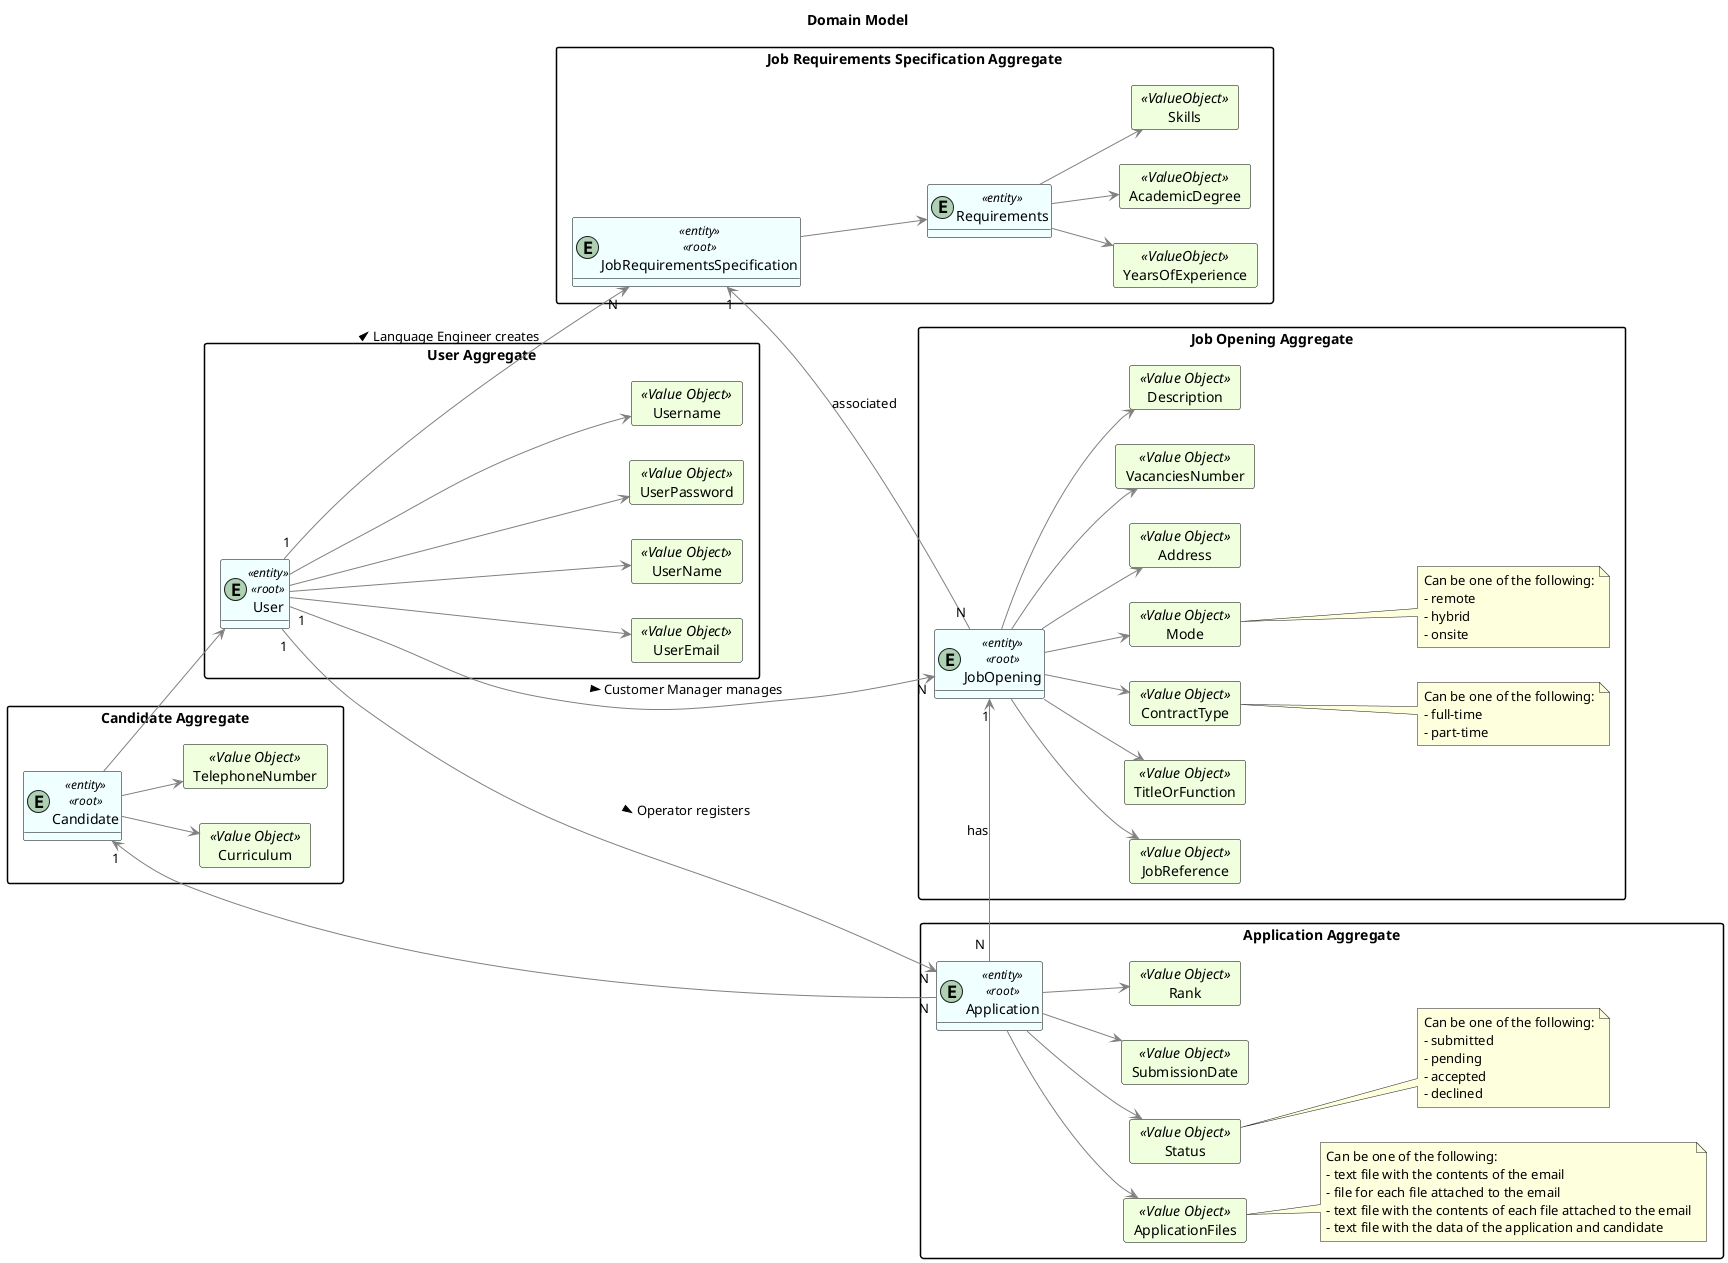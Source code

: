 @startuml
hide methods
left to right direction
'skinparam linetype ortho

Title "Domain Model"

skinparam class {
    LifeLineBorderColor DarkBlue
    LifeLineBackgroundColor APPLICATION
    BackgroundColor #F0FFFF
    ArrowColor grey
    BorderColor black
}

skinparam packageStyle rectangle

skinparam card {
    LifeLineBorderColor Green
    LifeLineBackgroundColor APPLICATION
    BackgroundColor #F0FFDD
    ArrowColor DarkGrey
    BorderColor Black
}


package "Job Requirements Specification Aggregate"{
entity JobRequirementsSpecification <<entity>><<root>>

    entity Requirements <<entity>>

        card YearsOfExperience <<ValueObject>>{
        }
        card AcademicDegree <<ValueObject>>{
        }
        card Skills <<ValueObject>>{
        }

        Requirements --> YearsOfExperience
        Requirements --> AcademicDegree
        Requirements --> Skills

    JobRequirementsSpecification --> Requirements

}

package "Job Opening Aggregate"{
entity JobOpening <<entity>><<root>>

    card JobReference <<Value Object>> {
    }
    card TitleOrFunction <<Value Object>> {
    }
    card ContractType <<Value Object>> {
    }
    card Mode <<Value Object>> {
    }
    card Address <<Value Object>> {
    }
    card VacanciesNumber <<Value Object>> {
    }
    card Description <<Value Object>> {
    }

    JobOpening --> JobReference
    JobOpening --> TitleOrFunction
    JobOpening --> ContractType
    JobOpening --> Mode
    JobOpening --> Address
    JobOpening --> VacanciesNumber
    JobOpening --> Description

    note right of ContractType
        Can be one of the following:
        - full-time
        - part-time
    end note

    note right of Mode
         Can be one of the following:
         - remote
         - hybrid
         - onsite
    end note

}

package "User Aggregate"{
entity User <<entity>><<root>>

    card UserEmail <<Value Object>> {
    }
    card UserName <<Value Object>> {
    }
    card UserPassword <<Value Object>> {
    }
    card Username<<Value Object>> {
    }

    User --> UserEmail
    User --> UserName
    User --> Username
    User --> UserPassword

}

package "Application Aggregate"{
entity Application <<entity>><<root>>

    card ApplicationFiles <<Value Object>>{
    }
    card Status <<Value Object>>{
    }
    card SubmissionDate <<Value Object>>{
    }
    card Rank <<Value Object>>{
    }

    Application --> ApplicationFiles
    Application --> Status
    Application --> SubmissionDate
    Application --> Rank

    note right of Status
        Can be one of the following:
        - submitted
        - pending
        - accepted
        - declined
    end note

    note right of ApplicationFiles
        Can be one of the following:
        - text file with the contents of the email
        - file for each file attached to the email
        - text file with the contents of each file attached to the email
        - text file with the data of the application and candidate
    end note

}

package "Candidate Aggregate"{
entity Candidate <<entity>><<root>>

    card Curriculum <<Value Object>> {
    }
    card TelephoneNumber <<Value Object>>{
    }

    Candidate --> Curriculum
    Candidate --> TelephoneNumber
}

JobOpening "1" <-- "N " Application : has
Application "N" --> "1" Candidate
JobRequirementsSpecification "1" <-- "N" JobOpening : associated
User "1" ---> "N" JobOpening : Customer Manager manages >

User "1" ---> "N" Application : Operator registers >

User "1" --> "N" JobRequirementsSpecification : Language Engineer creates >
Candidate --> User



@enduml